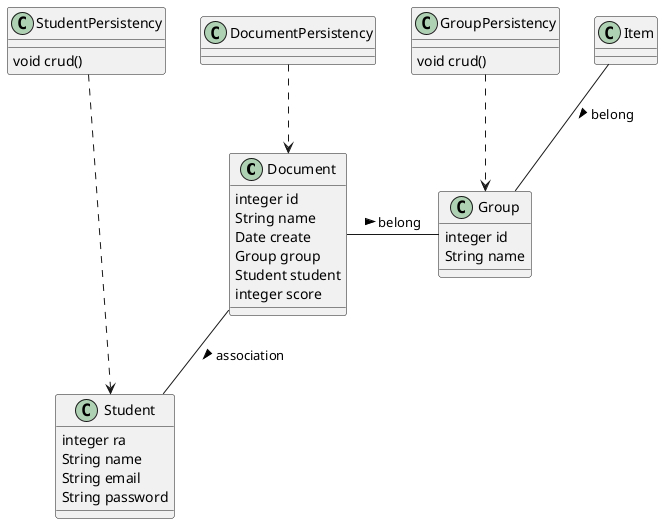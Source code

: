 @startuml
Class Document {
 integer id
 String name
 Date create
 Group group
 Student student
 integer score
}

Class Student {
 integer ra
 String name
 String email
 String password
}
Class StudentPersistency {
  void crud()
}
Class Group {
 integer id
 String name
}
Class GroupPersistency {
  void crud()
}
Document - Group: belong >
Item -- Group: belong >
GroupPersistency ..> Group
DocumentPersistency ..> Document
Document -- Student: association >
StudentPersistency ...> Student
@enduml